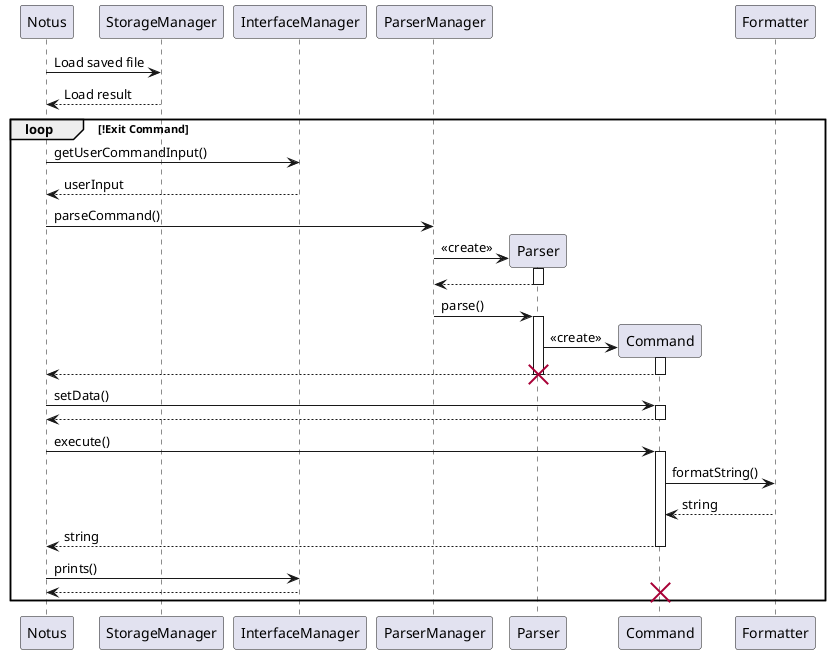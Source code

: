 @startuml
Notus -> StorageManager: Load saved file
Notus <-- StorageManager: Load result

loop !Exit Command
Notus -> InterfaceManager: getUserCommandInput()
Notus <-- InterfaceManager: userInput

Notus -> ParserManager: parseCommand()
create Parser
ParserManager -> Parser: <<create>>

activate Parser
ParserManager <-- Parser
deactivate Parser

ParserManager -> Parser: parse()

activate Parser

create Command
Parser -> Command: <<create>>

activate Command
Notus <-- Command:
deactivate Command

deactivate Parser
destroy Parser

Notus -> Command: setData()

activate Command
Notus <-- Command
deactivate Command

Notus -> Command: execute()

activate Command
Command -> Formatter: formatString()
Command <-- Formatter: string
Notus <-- Command: string

deactivate Command

Notus -> InterfaceManager: prints()
Notus <-- InterfaceManager

destroy Command
end

@enduml
